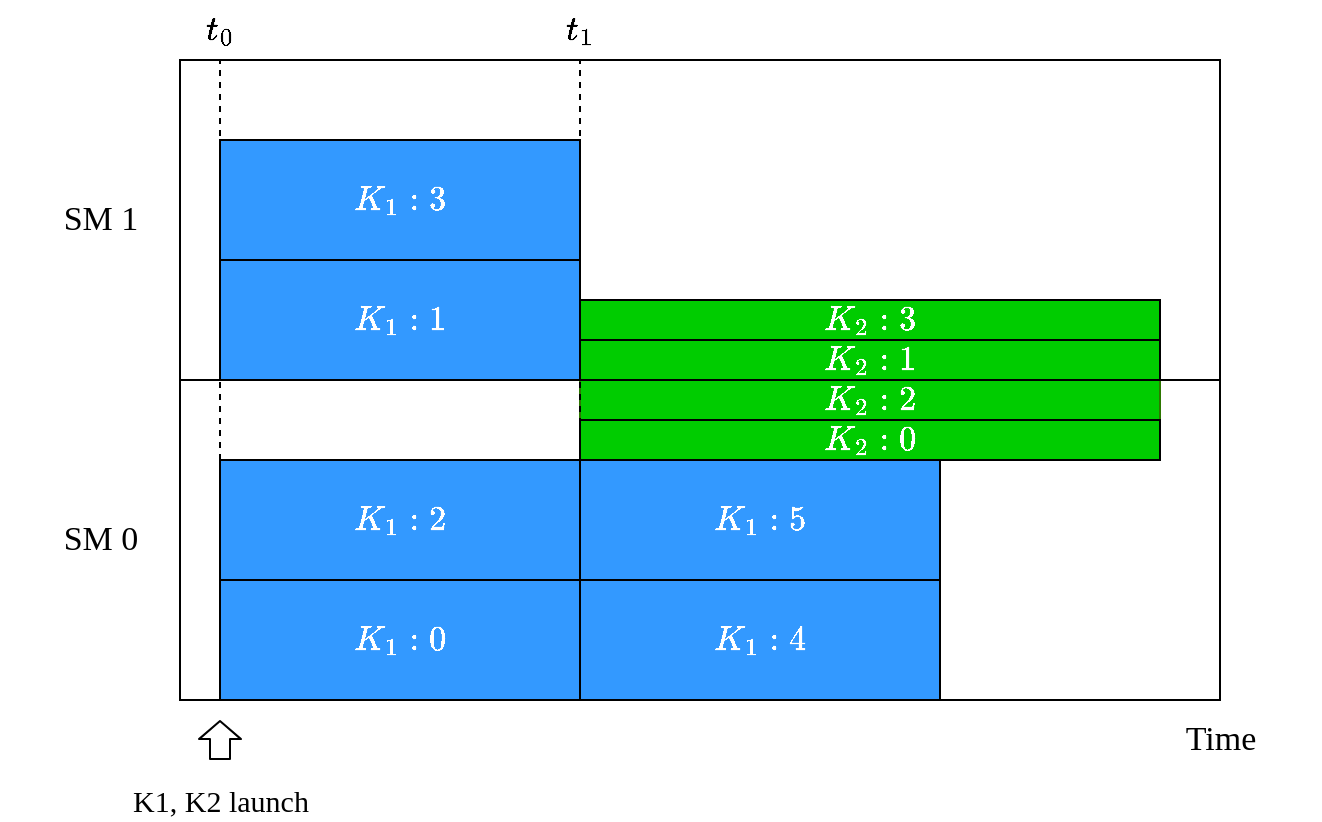 <mxfile>
    <diagram id="DN9EhgJX8J1EQ9XQAtQa" name="Page-1">
        <mxGraphModel dx="766" dy="695" grid="1" gridSize="10" guides="1" tooltips="1" connect="1" arrows="1" fold="1" page="1" pageScale="1" pageWidth="827" pageHeight="1169" math="1" shadow="0">
            <root>
                <mxCell id="0"/>
                <mxCell id="1" parent="0"/>
                <mxCell id="4" value="Time" style="text;strokeColor=none;fillColor=none;html=1;fontSize=17;fontStyle=0;verticalAlign=middle;align=center;fontFamily=Times New Roman;" vertex="1" parent="1">
                    <mxGeometry x="590" y="400" width="100" height="40" as="geometry"/>
                </mxCell>
                <mxCell id="5" value="SM 1" style="text;strokeColor=none;fillColor=none;html=1;fontSize=17;fontStyle=0;verticalAlign=middle;align=center;fontFamily=Times New Roman;" vertex="1" parent="1">
                    <mxGeometry x="30" y="140" width="100" height="40" as="geometry"/>
                </mxCell>
                <mxCell id="16" value="" style="rounded=0;whiteSpace=wrap;html=1;fontFamily=Times New Roman;fontSize=17;fillColor=none;strokeColor=#000000;" vertex="1" parent="1">
                    <mxGeometry x="120" y="80" width="520" height="320" as="geometry"/>
                </mxCell>
                <mxCell id="6" value="SM 0" style="text;strokeColor=none;fillColor=none;html=1;fontSize=17;fontStyle=0;verticalAlign=middle;align=center;fontFamily=Times New Roman;" vertex="1" parent="1">
                    <mxGeometry x="30" y="300" width="100" height="40" as="geometry"/>
                </mxCell>
                <mxCell id="21" value="" style="endArrow=none;html=1;fontFamily=Times New Roman;fontSize=17;exitX=0;exitY=0.5;exitDx=0;exitDy=0;entryX=1;entryY=0.5;entryDx=0;entryDy=0;" edge="1" parent="1" source="16" target="16">
                    <mxGeometry width="50" height="50" relative="1" as="geometry">
                        <mxPoint x="430" y="410" as="sourcePoint"/>
                        <mxPoint x="480" y="360" as="targetPoint"/>
                    </mxGeometry>
                </mxCell>
                <mxCell id="36" value="" style="group;fillColor=#008a00;fontColor=#ffffff;strokeColor=#005700;" vertex="1" connectable="0" parent="1">
                    <mxGeometry x="320" y="200" width="290" height="80" as="geometry"/>
                </mxCell>
                <mxCell id="31" value="$$K_2: 2$$" style="rounded=0;whiteSpace=wrap;html=1;fontFamily=Times New Roman;fontSize=17;fillColor=#00CC00;fontColor=#ffffff;strokeColor=#2D7600;" vertex="1" parent="36">
                    <mxGeometry y="40" width="290" height="20" as="geometry"/>
                </mxCell>
                <mxCell id="33" value="$$K_2: 0$$" style="rounded=0;whiteSpace=wrap;html=1;fontFamily=Times New Roman;fontSize=17;fillColor=#00CC00;fontColor=#ffffff;strokeColor=#000000;" vertex="1" parent="36">
                    <mxGeometry y="60" width="290" height="20" as="geometry"/>
                </mxCell>
                <mxCell id="34" value="$$K_2: 1$$" style="rounded=0;whiteSpace=wrap;html=1;fontFamily=Times New Roman;fontSize=17;fillColor=#d80073;fontColor=#ffffff;strokeColor=#000000;" vertex="1" parent="36">
                    <mxGeometry y="20" width="290" height="20" as="geometry"/>
                </mxCell>
                <mxCell id="35" value="$$K_2: 3$$" style="rounded=0;whiteSpace=wrap;html=1;fontFamily=Times New Roman;fontSize=17;fillColor=#d80073;fontColor=#ffffff;strokeColor=#000000;" vertex="1" parent="36">
                    <mxGeometry width="290" height="20" as="geometry"/>
                </mxCell>
                <mxCell id="38" value="$$K_2: 3$$" style="rounded=0;whiteSpace=wrap;html=1;fontFamily=Times New Roman;fontSize=17;fillColor=#00CC00;fontColor=#ffffff;strokeColor=#000000;" vertex="1" parent="36">
                    <mxGeometry width="290" height="20" as="geometry"/>
                </mxCell>
                <mxCell id="39" value="$$K_2: 1$$" style="rounded=0;whiteSpace=wrap;html=1;fontFamily=Times New Roman;fontSize=17;fillColor=#00CC00;fontColor=#ffffff;strokeColor=#000000;" vertex="1" parent="36">
                    <mxGeometry y="20" width="290" height="20" as="geometry"/>
                </mxCell>
                <mxCell id="40" value="" style="shape=flexArrow;endArrow=classic;html=1;fontFamily=Times New Roman;fontSize=17;endWidth=10;endSize=2.686;" edge="1" parent="1">
                    <mxGeometry width="50" height="50" relative="1" as="geometry">
                        <mxPoint x="140" y="430" as="sourcePoint"/>
                        <mxPoint x="140" y="410" as="targetPoint"/>
                    </mxGeometry>
                </mxCell>
                <mxCell id="41" value="K1, K2 launch" style="text;strokeColor=none;fillColor=none;html=1;fontSize=15;fontStyle=0;verticalAlign=middle;align=center;fontFamily=Times New Roman;horizontal=1;" vertex="1" parent="1">
                    <mxGeometry x="90" y="440" width="100" height="20" as="geometry"/>
                </mxCell>
                <mxCell id="22" value="$$K_1: 0$$" style="rounded=0;whiteSpace=wrap;html=1;fontFamily=Times New Roman;fontSize=17;fillColor=#3399FF;fontColor=#ffffff;strokeColor=#000000;" vertex="1" parent="1">
                    <mxGeometry x="140" y="340" width="180" height="60" as="geometry"/>
                </mxCell>
                <mxCell id="23" value="$$K_1: 2$$" style="rounded=0;whiteSpace=wrap;html=1;fontFamily=Times New Roman;fontSize=17;fillColor=#3399FF;fontColor=#ffffff;strokeColor=#000000;" vertex="1" parent="1">
                    <mxGeometry x="140" y="280" width="180" height="60" as="geometry"/>
                </mxCell>
                <mxCell id="26" value="$$K_1: 4$$" style="rounded=0;whiteSpace=wrap;html=1;fontFamily=Times New Roman;fontSize=17;fillColor=#3399FF;fontColor=#ffffff;strokeColor=#000000;" vertex="1" parent="1">
                    <mxGeometry x="320" y="340" width="180" height="60" as="geometry"/>
                </mxCell>
                <mxCell id="28" value="$$K_1: 5$$" style="rounded=0;whiteSpace=wrap;html=1;fontFamily=Times New Roman;fontSize=17;fillColor=#3399FF;fontColor=#ffffff;strokeColor=#000000;" vertex="1" parent="1">
                    <mxGeometry x="320" y="280" width="180" height="60" as="geometry"/>
                </mxCell>
                <mxCell id="29" value="$$K_1: 1$$" style="rounded=0;whiteSpace=wrap;html=1;fontFamily=Times New Roman;fontSize=17;fillColor=#3399FF;fontColor=#ffffff;strokeColor=#000000;" vertex="1" parent="1">
                    <mxGeometry x="140" y="180" width="180" height="60" as="geometry"/>
                </mxCell>
                <mxCell id="30" value="$$K_1: 3$$" style="rounded=0;whiteSpace=wrap;html=1;fontFamily=Times New Roman;fontSize=17;fillColor=#3399FF;fontColor=#ffffff;strokeColor=#000000;" vertex="1" parent="1">
                    <mxGeometry x="140" y="120" width="180" height="60" as="geometry"/>
                </mxCell>
                <mxCell id="42" value="" style="endArrow=none;dashed=1;html=1;fontFamily=Times New Roman;fontSize=25;" edge="1" parent="1">
                    <mxGeometry width="50" height="50" relative="1" as="geometry">
                        <mxPoint x="140" y="400" as="sourcePoint"/>
                        <mxPoint x="140" y="80" as="targetPoint"/>
                    </mxGeometry>
                </mxCell>
                <mxCell id="43" value="$$t_0$$" style="text;html=1;strokeColor=none;fillColor=none;align=center;verticalAlign=middle;whiteSpace=wrap;rounded=0;fontFamily=Times New Roman;fontSize=17;" vertex="1" parent="1">
                    <mxGeometry x="110" y="50" width="60" height="30" as="geometry"/>
                </mxCell>
                <mxCell id="44" value="" style="endArrow=none;dashed=1;html=1;fontFamily=Times New Roman;fontSize=25;" edge="1" parent="1">
                    <mxGeometry width="50" height="50" relative="1" as="geometry">
                        <mxPoint x="320" y="400" as="sourcePoint"/>
                        <mxPoint x="320" y="80" as="targetPoint"/>
                    </mxGeometry>
                </mxCell>
                <mxCell id="45" value="$$t_1$$" style="text;html=1;strokeColor=none;fillColor=none;align=center;verticalAlign=middle;whiteSpace=wrap;rounded=0;fontFamily=Times New Roman;fontSize=17;" vertex="1" parent="1">
                    <mxGeometry x="290" y="50" width="60" height="30" as="geometry"/>
                </mxCell>
            </root>
        </mxGraphModel>
    </diagram>
</mxfile>